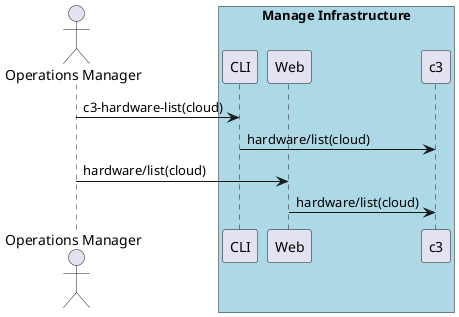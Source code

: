 @startuml
Actor "Operations Manager" as A

box "Manage Infrastructure" #lightblue
participant CLI as CLI
participant Web as Web
participant "c3" as S
A -> CLI : c3-hardware-list(cloud)
CLI -> S : hardware/list(cloud)
A -> Web : hardware/list(cloud)
Web -> S : hardware/list(cloud)
end box

@enduml
